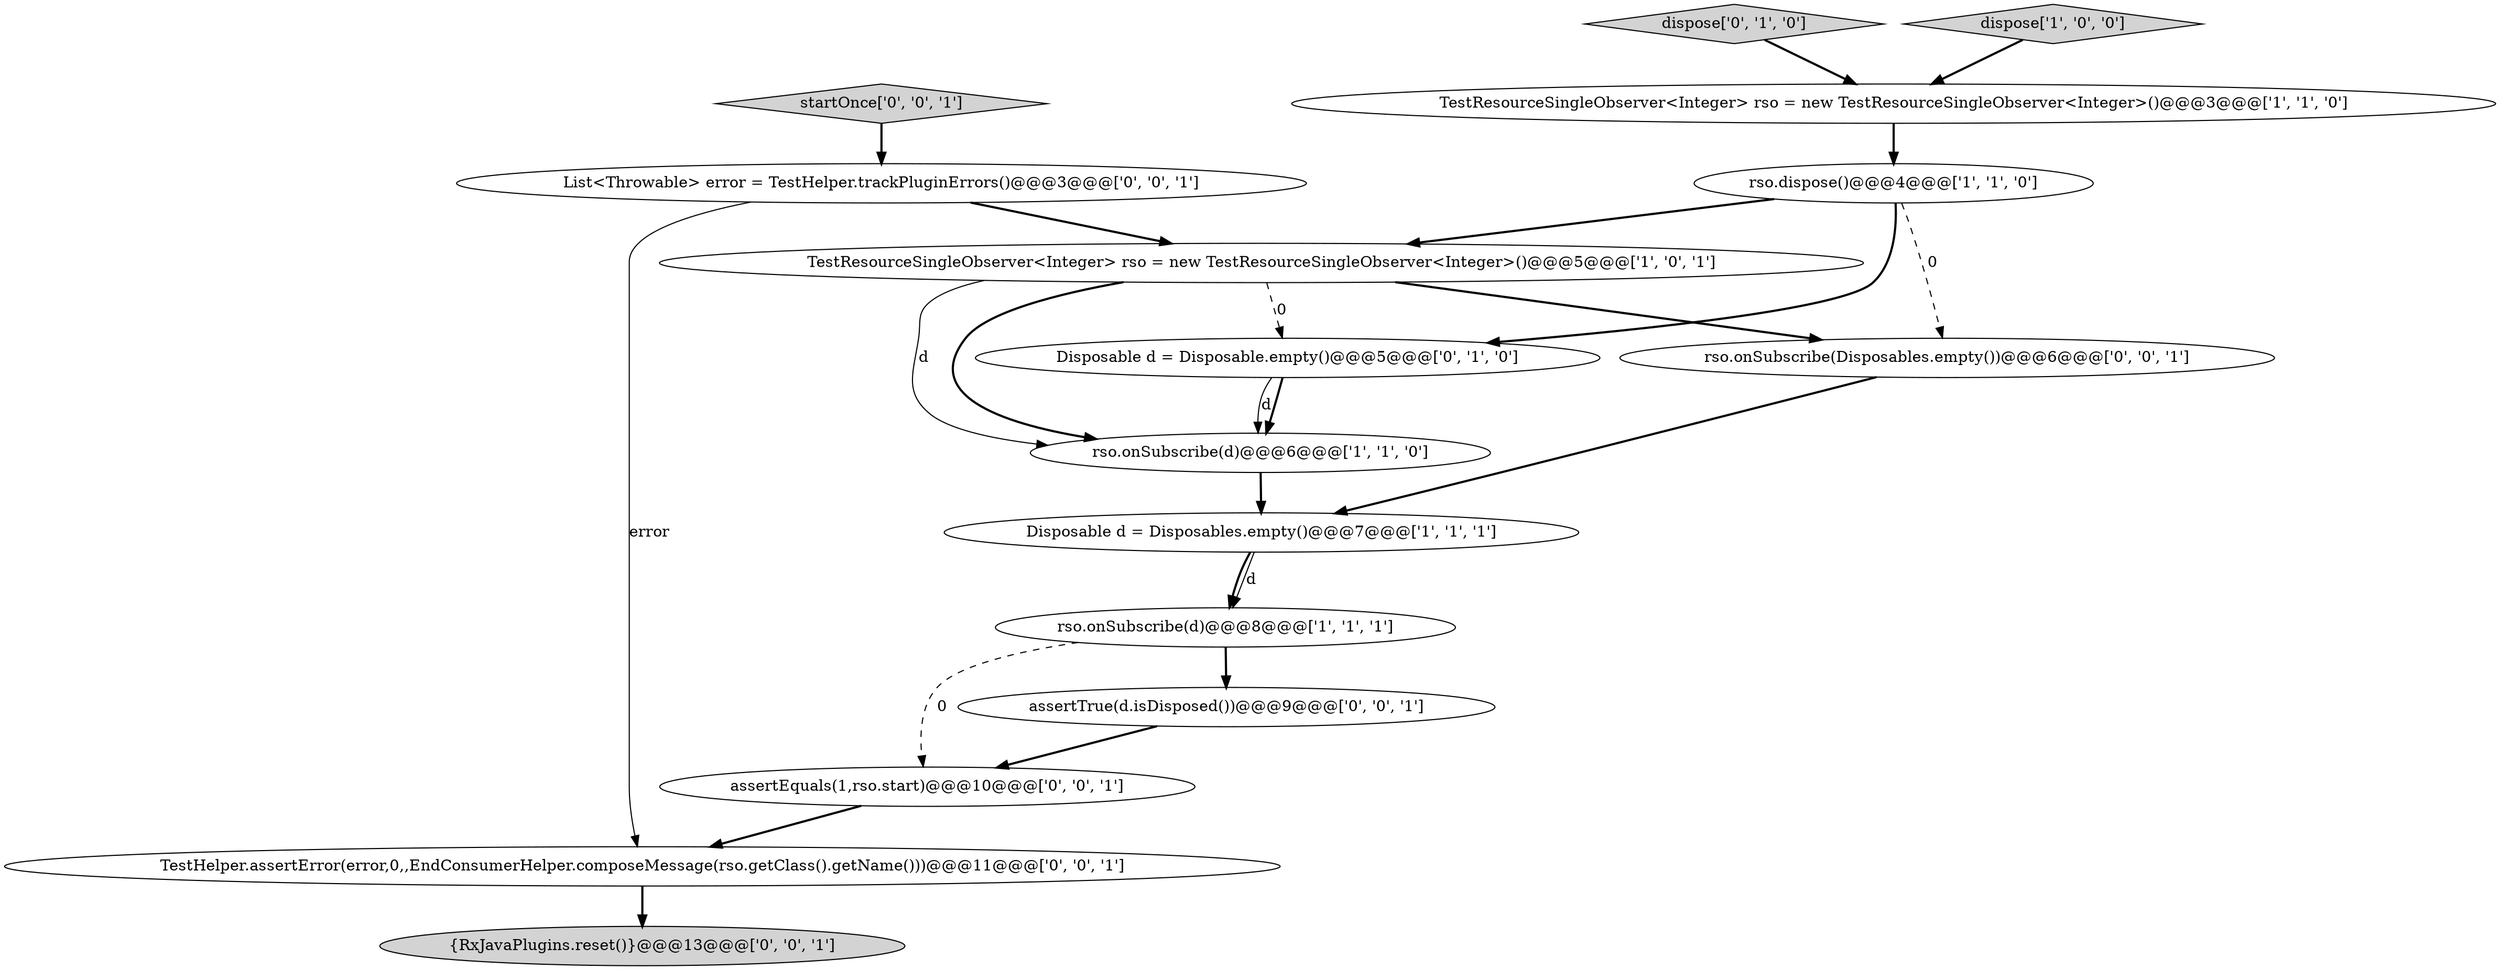 digraph {
8 [style = filled, label = "dispose['0', '1', '0']", fillcolor = lightgray, shape = diamond image = "AAA0AAABBB2BBB"];
10 [style = filled, label = "startOnce['0', '0', '1']", fillcolor = lightgray, shape = diamond image = "AAA0AAABBB3BBB"];
0 [style = filled, label = "Disposable d = Disposables.empty()@@@7@@@['1', '1', '1']", fillcolor = white, shape = ellipse image = "AAA0AAABBB1BBB"];
7 [style = filled, label = "Disposable d = Disposable.empty()@@@5@@@['0', '1', '0']", fillcolor = white, shape = ellipse image = "AAA1AAABBB2BBB"];
12 [style = filled, label = "{RxJavaPlugins.reset()}@@@13@@@['0', '0', '1']", fillcolor = lightgray, shape = ellipse image = "AAA0AAABBB3BBB"];
1 [style = filled, label = "TestResourceSingleObserver<Integer> rso = new TestResourceSingleObserver<Integer>()@@@5@@@['1', '0', '1']", fillcolor = white, shape = ellipse image = "AAA0AAABBB1BBB"];
4 [style = filled, label = "rso.onSubscribe(d)@@@6@@@['1', '1', '0']", fillcolor = white, shape = ellipse image = "AAA0AAABBB1BBB"];
11 [style = filled, label = "assertEquals(1,rso.start)@@@10@@@['0', '0', '1']", fillcolor = white, shape = ellipse image = "AAA0AAABBB3BBB"];
6 [style = filled, label = "rso.onSubscribe(d)@@@8@@@['1', '1', '1']", fillcolor = white, shape = ellipse image = "AAA0AAABBB1BBB"];
14 [style = filled, label = "assertTrue(d.isDisposed())@@@9@@@['0', '0', '1']", fillcolor = white, shape = ellipse image = "AAA0AAABBB3BBB"];
15 [style = filled, label = "List<Throwable> error = TestHelper.trackPluginErrors()@@@3@@@['0', '0', '1']", fillcolor = white, shape = ellipse image = "AAA0AAABBB3BBB"];
13 [style = filled, label = "TestHelper.assertError(error,0,,EndConsumerHelper.composeMessage(rso.getClass().getName()))@@@11@@@['0', '0', '1']", fillcolor = white, shape = ellipse image = "AAA0AAABBB3BBB"];
2 [style = filled, label = "rso.dispose()@@@4@@@['1', '1', '0']", fillcolor = white, shape = ellipse image = "AAA0AAABBB1BBB"];
3 [style = filled, label = "TestResourceSingleObserver<Integer> rso = new TestResourceSingleObserver<Integer>()@@@3@@@['1', '1', '0']", fillcolor = white, shape = ellipse image = "AAA0AAABBB1BBB"];
5 [style = filled, label = "dispose['1', '0', '0']", fillcolor = lightgray, shape = diamond image = "AAA0AAABBB1BBB"];
9 [style = filled, label = "rso.onSubscribe(Disposables.empty())@@@6@@@['0', '0', '1']", fillcolor = white, shape = ellipse image = "AAA0AAABBB3BBB"];
0->6 [style = bold, label=""];
15->1 [style = bold, label=""];
1->9 [style = bold, label=""];
1->4 [style = solid, label="d"];
3->2 [style = bold, label=""];
2->7 [style = bold, label=""];
2->9 [style = dashed, label="0"];
9->0 [style = bold, label=""];
14->11 [style = bold, label=""];
8->3 [style = bold, label=""];
15->13 [style = solid, label="error"];
1->7 [style = dashed, label="0"];
13->12 [style = bold, label=""];
6->14 [style = bold, label=""];
7->4 [style = solid, label="d"];
7->4 [style = bold, label=""];
2->1 [style = bold, label=""];
0->6 [style = solid, label="d"];
11->13 [style = bold, label=""];
1->4 [style = bold, label=""];
10->15 [style = bold, label=""];
5->3 [style = bold, label=""];
6->11 [style = dashed, label="0"];
4->0 [style = bold, label=""];
}
